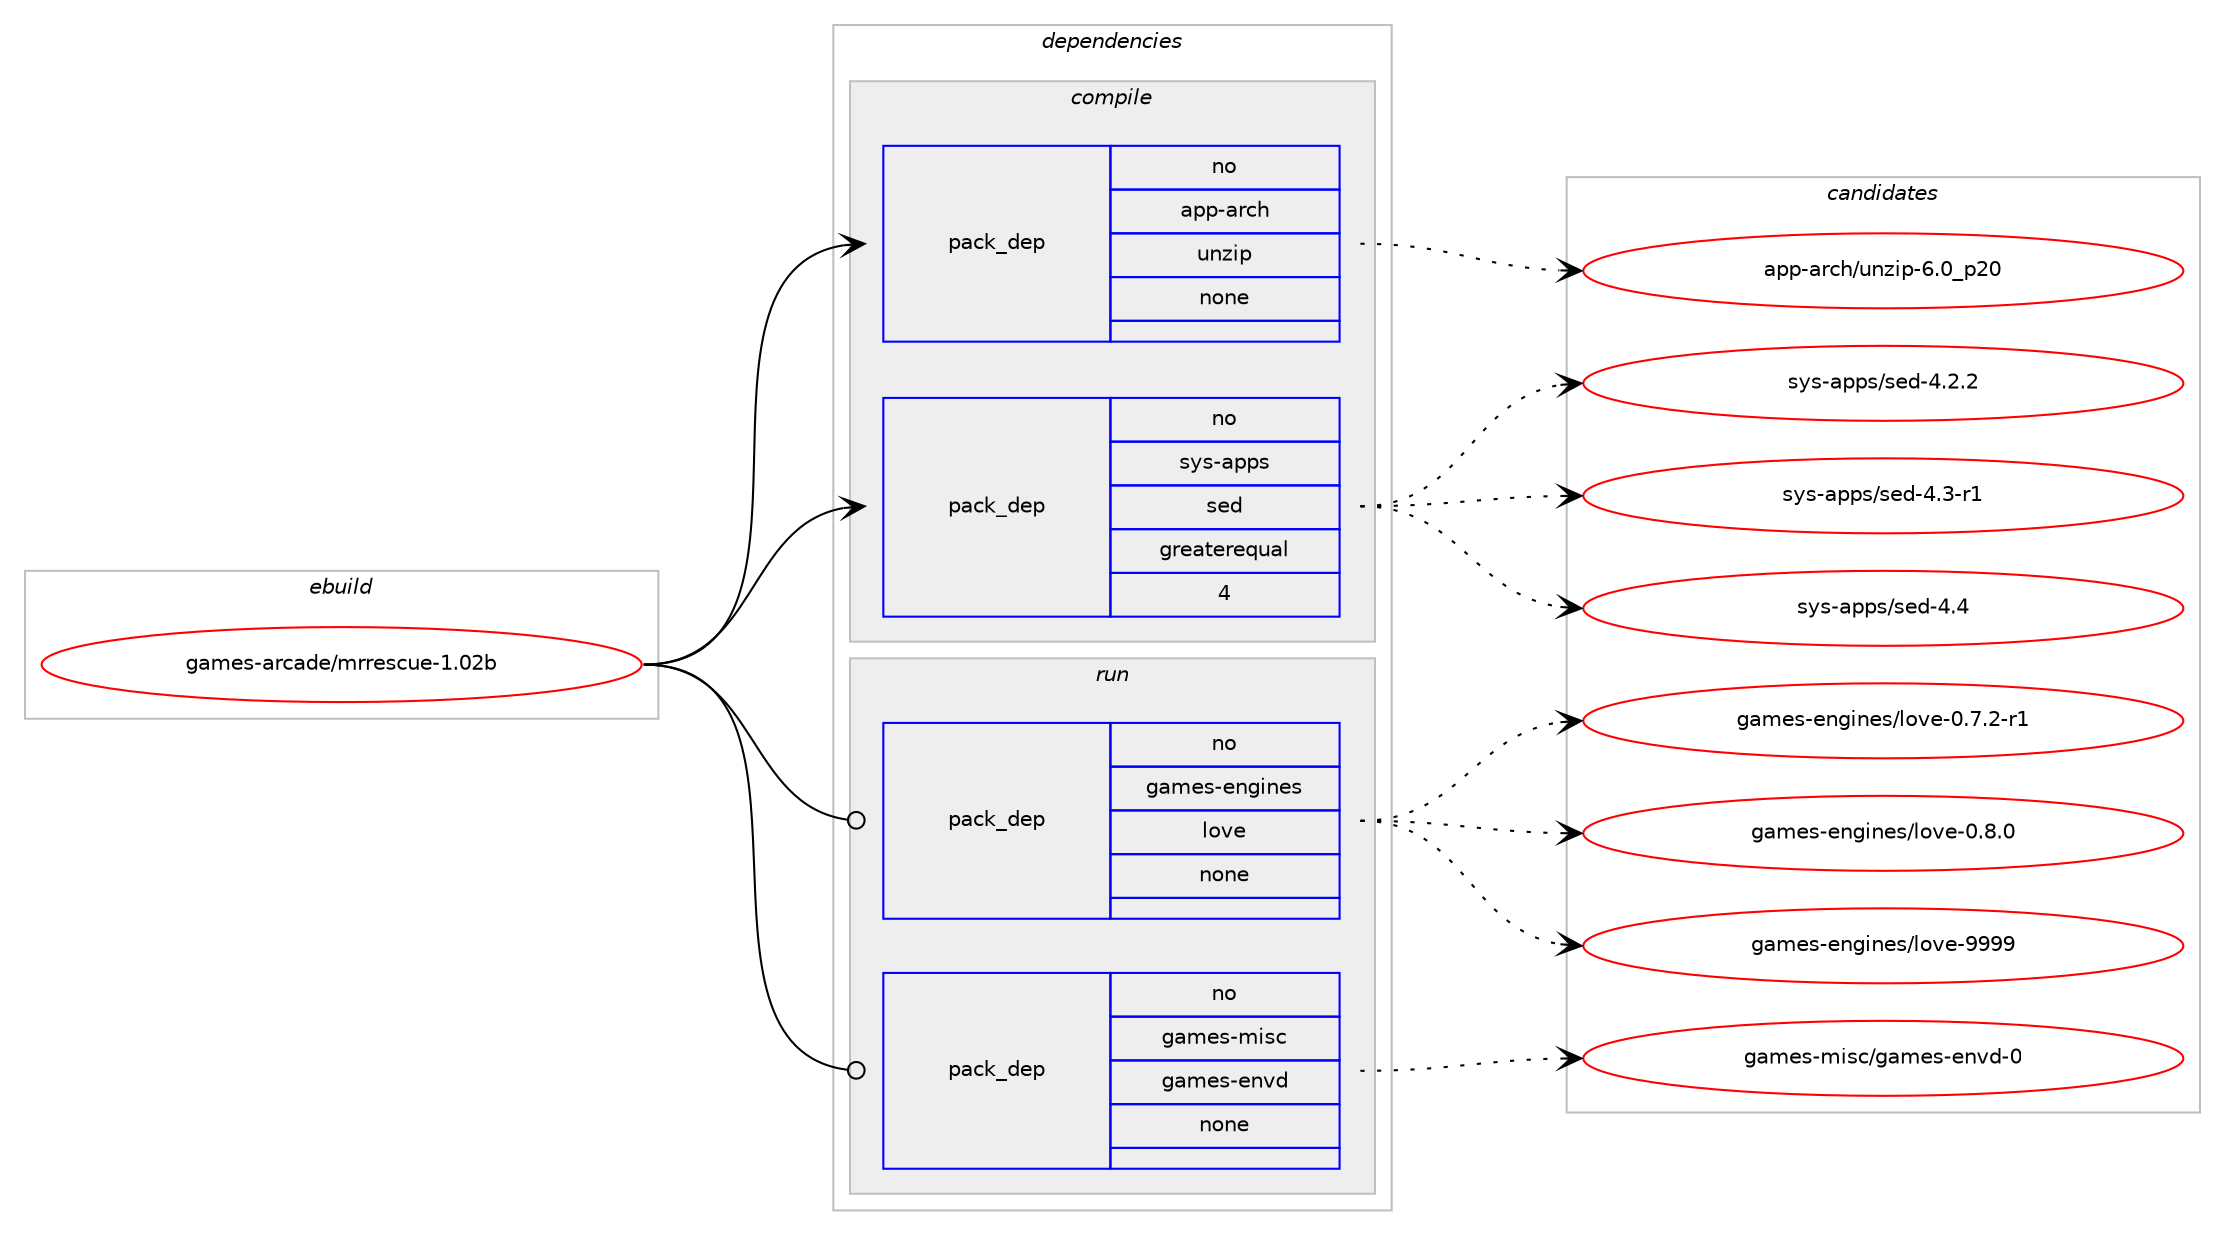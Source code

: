 digraph prolog {

# *************
# Graph options
# *************

newrank=true;
concentrate=true;
compound=true;
graph [rankdir=LR,fontname=Helvetica,fontsize=10,ranksep=1.5];#, ranksep=2.5, nodesep=0.2];
edge  [arrowhead=vee];
node  [fontname=Helvetica,fontsize=10];

# **********
# The ebuild
# **********

subgraph cluster_leftcol {
color=gray;
rank=same;
label=<<i>ebuild</i>>;
id [label="games-arcade/mrrescue-1.02b", color=red, width=4, href="../games-arcade/mrrescue-1.02b.svg"];
}

# ****************
# The dependencies
# ****************

subgraph cluster_midcol {
color=gray;
label=<<i>dependencies</i>>;
subgraph cluster_compile {
fillcolor="#eeeeee";
style=filled;
label=<<i>compile</i>>;
subgraph pack210177 {
dependency294299 [label=<<TABLE BORDER="0" CELLBORDER="1" CELLSPACING="0" CELLPADDING="4" WIDTH="220"><TR><TD ROWSPAN="6" CELLPADDING="30">pack_dep</TD></TR><TR><TD WIDTH="110">no</TD></TR><TR><TD>app-arch</TD></TR><TR><TD>unzip</TD></TR><TR><TD>none</TD></TR><TR><TD></TD></TR></TABLE>>, shape=none, color=blue];
}
id:e -> dependency294299:w [weight=20,style="solid",arrowhead="vee"];
subgraph pack210178 {
dependency294300 [label=<<TABLE BORDER="0" CELLBORDER="1" CELLSPACING="0" CELLPADDING="4" WIDTH="220"><TR><TD ROWSPAN="6" CELLPADDING="30">pack_dep</TD></TR><TR><TD WIDTH="110">no</TD></TR><TR><TD>sys-apps</TD></TR><TR><TD>sed</TD></TR><TR><TD>greaterequal</TD></TR><TR><TD>4</TD></TR></TABLE>>, shape=none, color=blue];
}
id:e -> dependency294300:w [weight=20,style="solid",arrowhead="vee"];
}
subgraph cluster_compileandrun {
fillcolor="#eeeeee";
style=filled;
label=<<i>compile and run</i>>;
}
subgraph cluster_run {
fillcolor="#eeeeee";
style=filled;
label=<<i>run</i>>;
subgraph pack210179 {
dependency294301 [label=<<TABLE BORDER="0" CELLBORDER="1" CELLSPACING="0" CELLPADDING="4" WIDTH="220"><TR><TD ROWSPAN="6" CELLPADDING="30">pack_dep</TD></TR><TR><TD WIDTH="110">no</TD></TR><TR><TD>games-engines</TD></TR><TR><TD>love</TD></TR><TR><TD>none</TD></TR><TR><TD></TD></TR></TABLE>>, shape=none, color=blue];
}
id:e -> dependency294301:w [weight=20,style="solid",arrowhead="odot"];
subgraph pack210180 {
dependency294302 [label=<<TABLE BORDER="0" CELLBORDER="1" CELLSPACING="0" CELLPADDING="4" WIDTH="220"><TR><TD ROWSPAN="6" CELLPADDING="30">pack_dep</TD></TR><TR><TD WIDTH="110">no</TD></TR><TR><TD>games-misc</TD></TR><TR><TD>games-envd</TD></TR><TR><TD>none</TD></TR><TR><TD></TD></TR></TABLE>>, shape=none, color=blue];
}
id:e -> dependency294302:w [weight=20,style="solid",arrowhead="odot"];
}
}

# **************
# The candidates
# **************

subgraph cluster_choices {
rank=same;
color=gray;
label=<<i>candidates</i>>;

subgraph choice210177 {
color=black;
nodesep=1;
choice971121124597114991044711711012210511245544648951125048 [label="app-arch/unzip-6.0_p20", color=red, width=4,href="../app-arch/unzip-6.0_p20.svg"];
dependency294299:e -> choice971121124597114991044711711012210511245544648951125048:w [style=dotted,weight="100"];
}
subgraph choice210178 {
color=black;
nodesep=1;
choice115121115459711211211547115101100455246504650 [label="sys-apps/sed-4.2.2", color=red, width=4,href="../sys-apps/sed-4.2.2.svg"];
choice115121115459711211211547115101100455246514511449 [label="sys-apps/sed-4.3-r1", color=red, width=4,href="../sys-apps/sed-4.3-r1.svg"];
choice11512111545971121121154711510110045524652 [label="sys-apps/sed-4.4", color=red, width=4,href="../sys-apps/sed-4.4.svg"];
dependency294300:e -> choice115121115459711211211547115101100455246504650:w [style=dotted,weight="100"];
dependency294300:e -> choice115121115459711211211547115101100455246514511449:w [style=dotted,weight="100"];
dependency294300:e -> choice11512111545971121121154711510110045524652:w [style=dotted,weight="100"];
}
subgraph choice210179 {
color=black;
nodesep=1;
choice1039710910111545101110103105110101115471081111181014548465546504511449 [label="games-engines/love-0.7.2-r1", color=red, width=4,href="../games-engines/love-0.7.2-r1.svg"];
choice103971091011154510111010310511010111547108111118101454846564648 [label="games-engines/love-0.8.0", color=red, width=4,href="../games-engines/love-0.8.0.svg"];
choice1039710910111545101110103105110101115471081111181014557575757 [label="games-engines/love-9999", color=red, width=4,href="../games-engines/love-9999.svg"];
dependency294301:e -> choice1039710910111545101110103105110101115471081111181014548465546504511449:w [style=dotted,weight="100"];
dependency294301:e -> choice103971091011154510111010310511010111547108111118101454846564648:w [style=dotted,weight="100"];
dependency294301:e -> choice1039710910111545101110103105110101115471081111181014557575757:w [style=dotted,weight="100"];
}
subgraph choice210180 {
color=black;
nodesep=1;
choice1039710910111545109105115994710397109101115451011101181004548 [label="games-misc/games-envd-0", color=red, width=4,href="../games-misc/games-envd-0.svg"];
dependency294302:e -> choice1039710910111545109105115994710397109101115451011101181004548:w [style=dotted,weight="100"];
}
}

}
